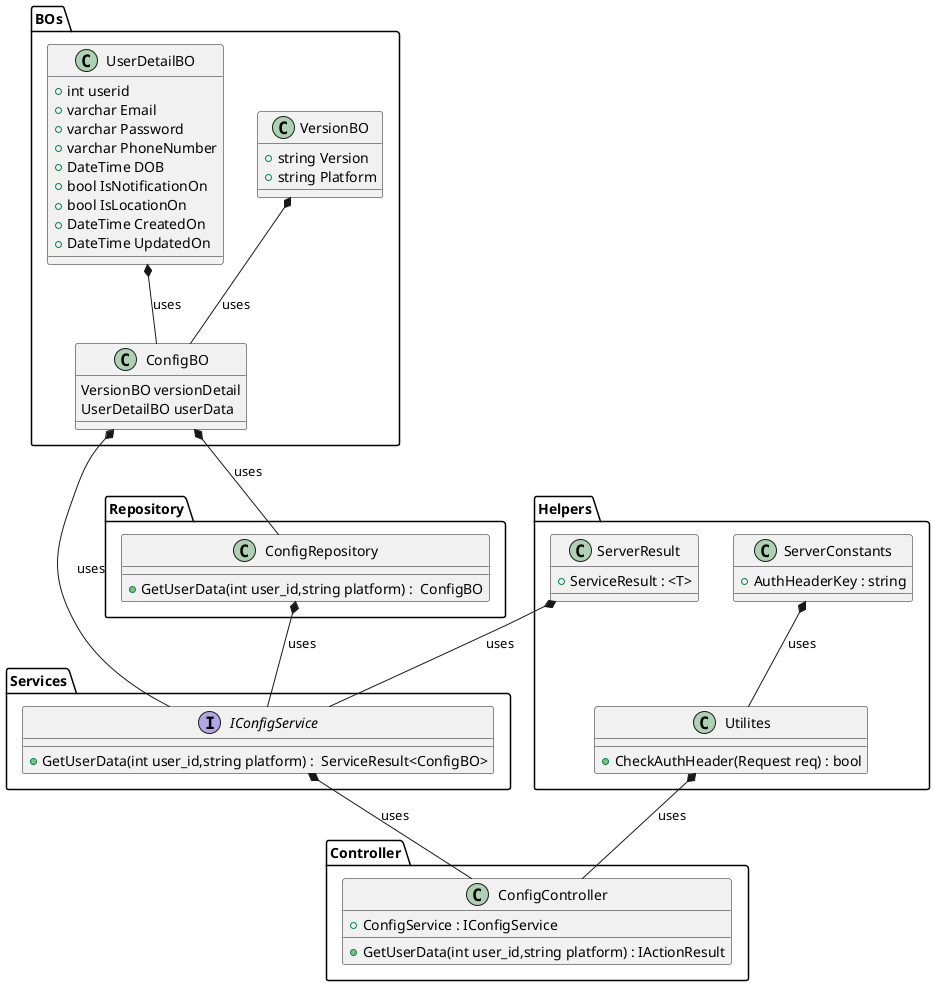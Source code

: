 @startuml Controller
package Controller {

class ConfigController {
     + ConfigService : IConfigService
     + GetUserData(int user_id,string platform) : IActionResult
    }

}
package "Services" {
    interface IConfigService {
     
        + GetUserData(int user_id,string platform) :  ServiceResult<ConfigBO>
    }
}

package "Repository" {
   
    class ConfigRepository {
    + GetUserData(int user_id,string platform) :  ConfigBO
    }
}

package "BOs"{
    class VersionBO {
        + string Version
        + string Platform
    }
     class UserDetailBO {
        + int userid
        + varchar Email
        + varchar Password
        + varchar PhoneNumber
        + DateTime DOB
        + bool IsNotificationOn
        + bool IsLocationOn
        + DateTime CreatedOn
        + DateTime UpdatedOn     
    }
    class ConfigBO{
        VersionBO versionDetail
        UserDetailBO userData
    }
   
}
package Helpers {
    Class Utilites {
        + CheckAuthHeader(Request req) : bool
    }

    Class ServerConstants {
        + AuthHeaderKey : string
    }
     Class ServerResult {
        + ServiceResult : <T>
    }
}



Utilites *-- ConfigController : uses
ServerConstants *-- Utilites : uses
ServerResult *-- IConfigService : uses
IConfigService *-- ConfigController : uses
ConfigRepository *-- IConfigService : uses
ConfigBO *-- ConfigRepository : uses
ConfigBO *-- IConfigService : uses
VersionBO *-- ConfigBO : uses
UserDetailBO *-- ConfigBO : uses




@enduml